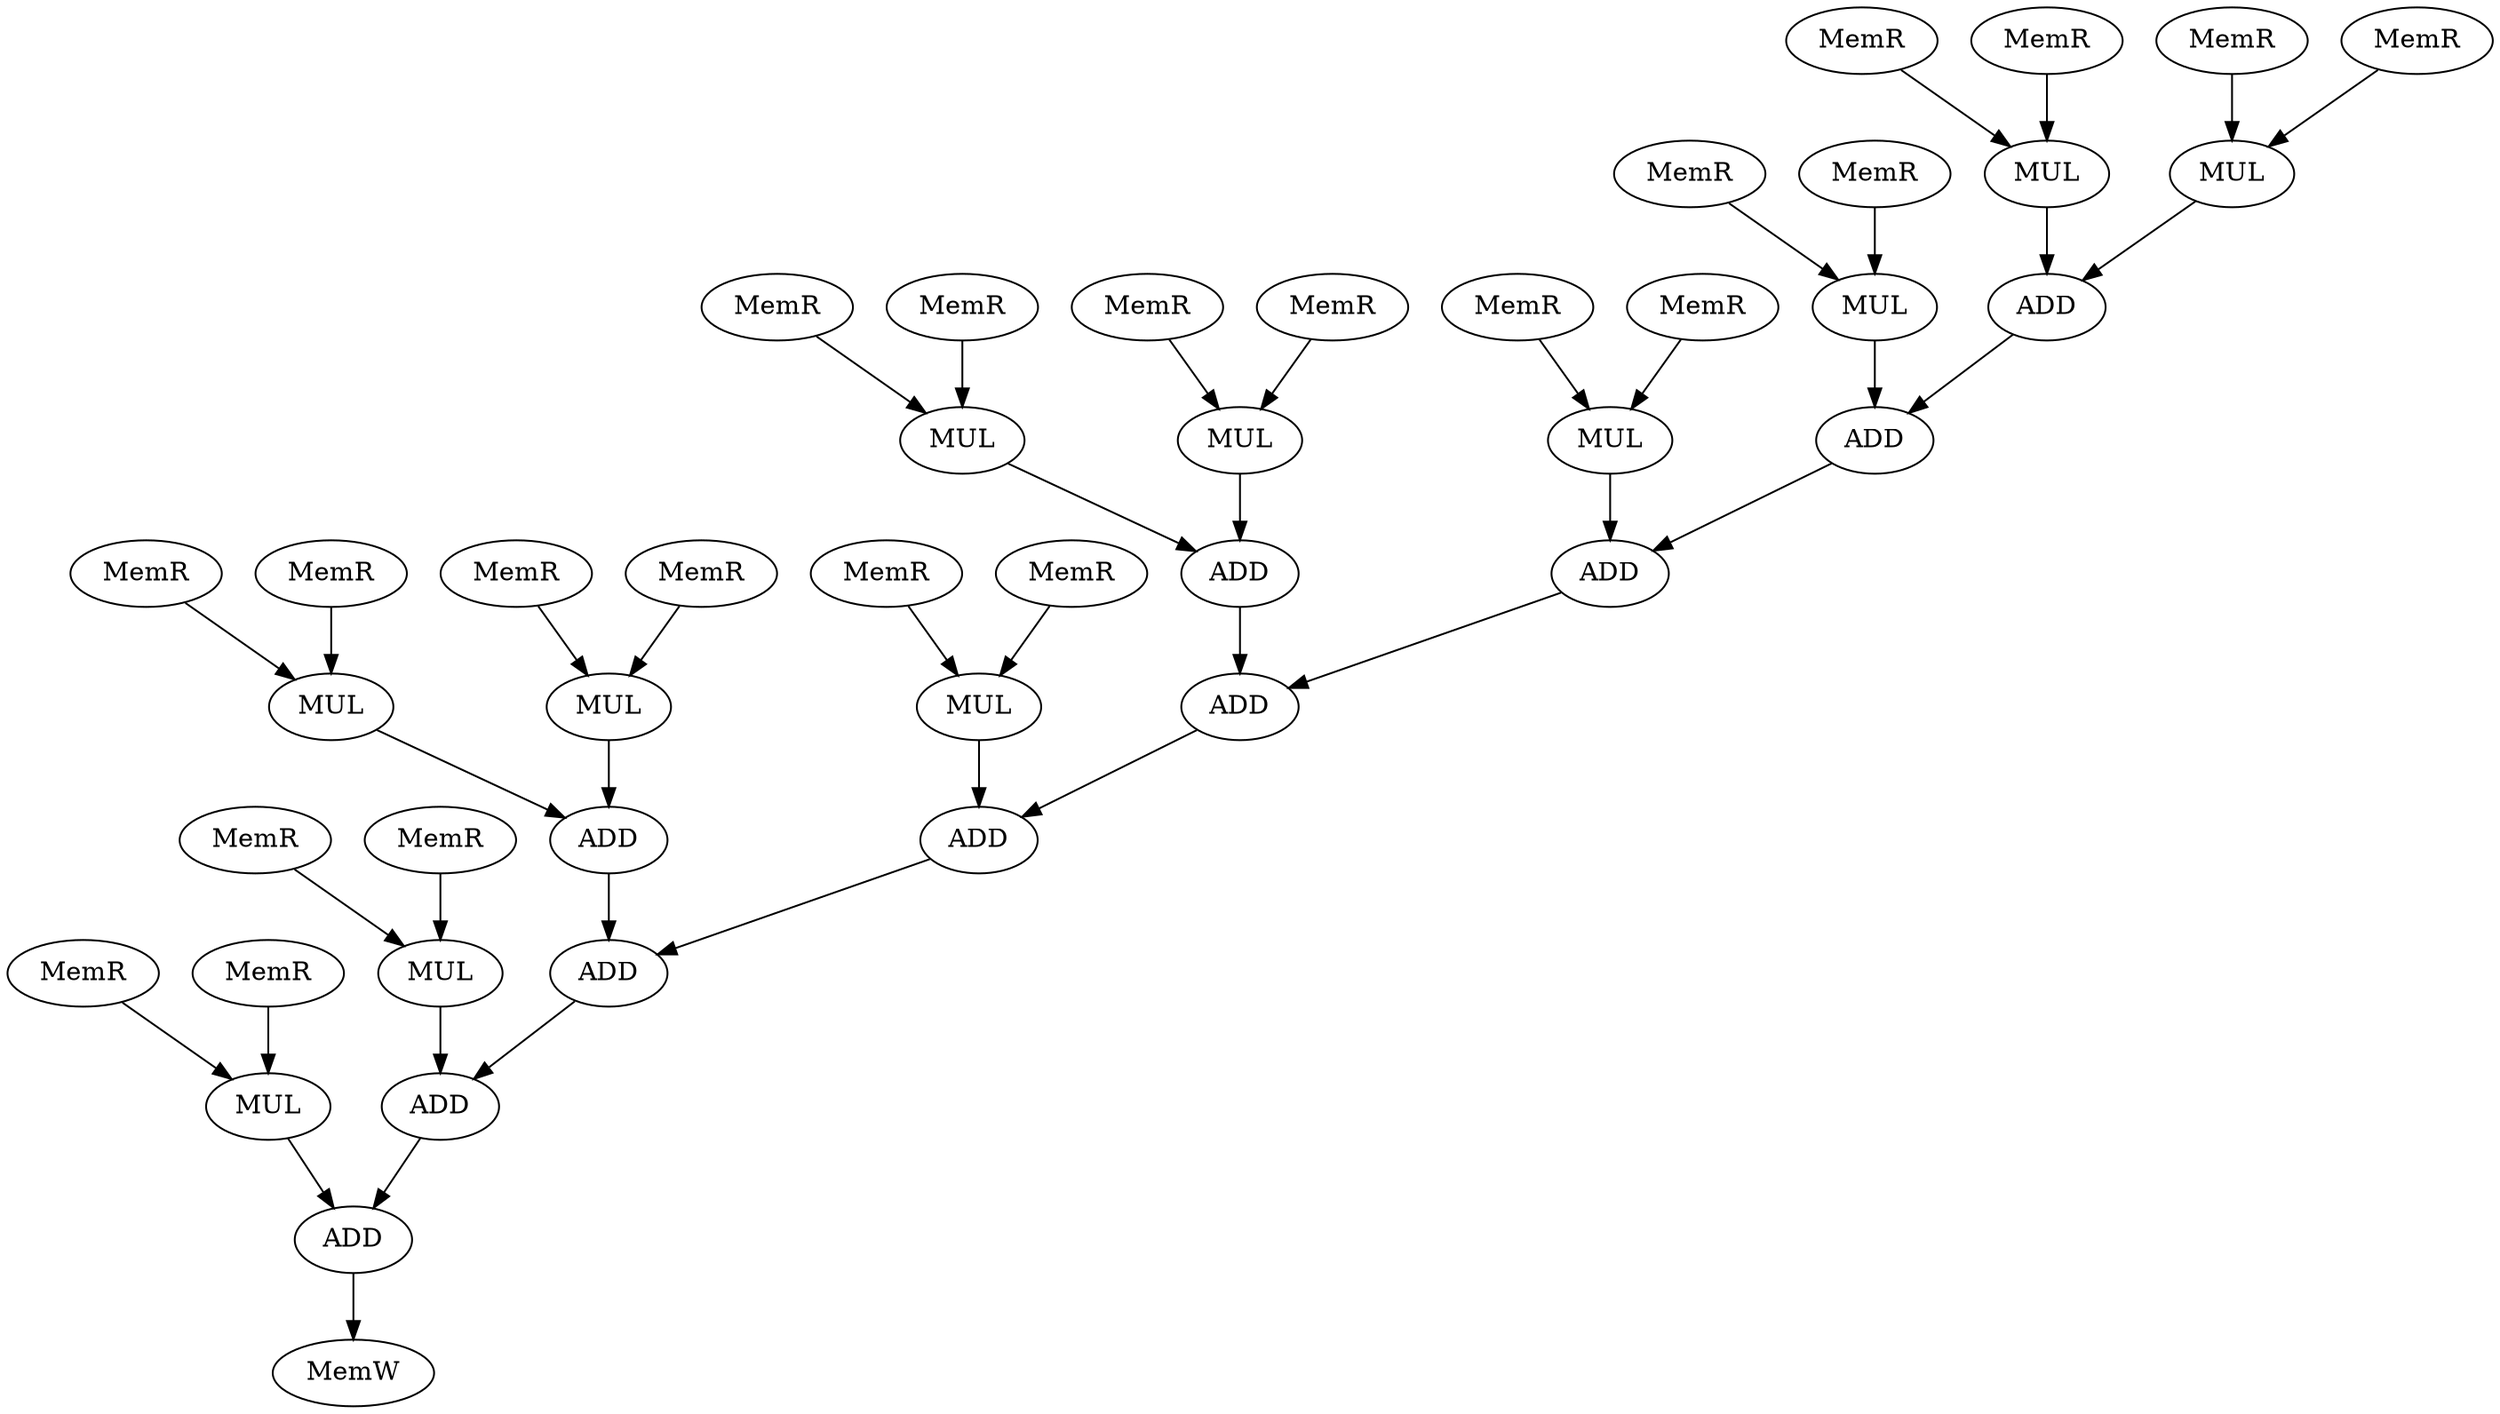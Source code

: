 digraph fir {
     MUL_0 [label = MUL ];
     MUL_1 [label = MUL ];
     MUL_2 [label = MUL ];
     MUL_3 [label = MUL ];
     MUL_4 [label = MUL ];
     MUL_5 [label = MUL ];
     MUL_6 [label = MUL ];
     MUL_7 [label = MUL ];
     MUL_8 [label = MUL ];
     MUL_9 [label = MUL ];
     MUL_10 [label = MUL ];
     ADD_11 [label = ADD ];
     ADD_12 [label = ADD ];
     ADD_13 [label = ADD ];
     ADD_14 [label = ADD ];
     ADD_15 [label = ADD ];
     ADD_16 [label = ADD ];
     ADD_17 [label = ADD ];
     ADD_18 [label = ADD ];
     ADD_19 [label = ADD ];
     ADD_20 [label = ADD ];
     IN_12 [label = MemR ];
     COF_13 [label = MemR ];
     IN_14 [label = MemR ];
     COF_15 [label = MemR ];
     IN_16 [label = MemR ];
     COF_17 [label = MemR ];
     IN_18 [label = MemR ];
     COF_19 [label = MemR ];
     IN_20 [label = MemR ];
     COF_21 [label = MemR ];
     IN_22 [label = MemR ];
     COF_23 [label = MemR ];
     IN_24 [label = MemR ];
     COF_25 [label = MemR ];
     IN_26 [label = MemR ];
     COF_27 [label = MemR ];
     IN_28 [label = MemR ];
     COF_29 [label = MemR ];
     IN_30 [label = MemR ];
     COF_31 [label = MemR ];
     IN_32 [label = MemR ];
     COF_33 [label = MemR ];
     OUT_1 [label = MemW ];
     IN_12 -> MUL_0 [ name = 0 ];
     COF_13 -> MUL_0 [ name = 1 ];
     IN_14 -> MUL_1 [ name = 2 ];
     COF_15 -> MUL_1 [ name = 3 ];
     IN_16 -> MUL_2 [ name = 4 ];
     COF_17 -> MUL_2 [ name = 5 ];
     MUL_0 -> ADD_11 [ name = 6 ];
     MUL_1 -> ADD_11 [ name = 7 ];
     ADD_11 -> ADD_12 [ name = 8 ];
     MUL_2 -> ADD_12 [ name = 9 ];
     IN_18 -> MUL_3 [ name = 10 ];
     COF_19 -> MUL_3 [ name = 11 ];
     IN_20 -> MUL_4 [ name = 12 ];
     COF_21 -> MUL_4 [ name = 13 ];
     IN_22 -> MUL_5 [ name = 14 ];
     COF_23 -> MUL_5 [ name = 15 ];
     MUL_3 -> ADD_13 [ name = 16 ];
     MUL_4 -> ADD_13 [ name = 17 ];
     MUL_5 -> ADD_14 [ name = 18 ];
     ADD_12 -> ADD_14 [ name = 19 ];
     ADD_13 -> ADD_15 [ name = 20 ];
     ADD_14 -> ADD_15 [ name = 21 ];
     IN_24 -> MUL_6 [ name = 22 ];
     COF_25 -> MUL_6 [ name = 23 ];
     IN_26 -> MUL_7 [ name = 24 ];
     COF_27 -> MUL_7 [ name = 25 ];
     IN_28 -> MUL_8 [ name = 26 ];
     COF_29 -> MUL_8 [ name = 27 ];
     ADD_15 -> ADD_16 [ name = 28 ];
     MUL_8 -> ADD_16 [ name = 29 ];
     MUL_6 -> ADD_17 [ name = 30 ];
     MUL_7 -> ADD_17 [ name = 31 ];
     ADD_17 -> ADD_18 [ name = 32 ];
     ADD_16 -> ADD_18 [ name = 33 ];
     IN_30 -> MUL_9 [ name = 34 ];
     COF_31 -> MUL_9 [ name = 35 ];
     IN_32 -> MUL_10 [ name = 36 ];
     COF_33 -> MUL_10 [ name = 37 ];
     ADD_18 -> ADD_19 [ name = 38 ];
     MUL_9 -> ADD_19 [ name = 39 ];
     MUL_10 -> ADD_20 [ name = 40 ];
     ADD_19 -> ADD_20 [ name = 41 ];
     ADD_20 -> OUT_1 [ name = 42 ];
}
